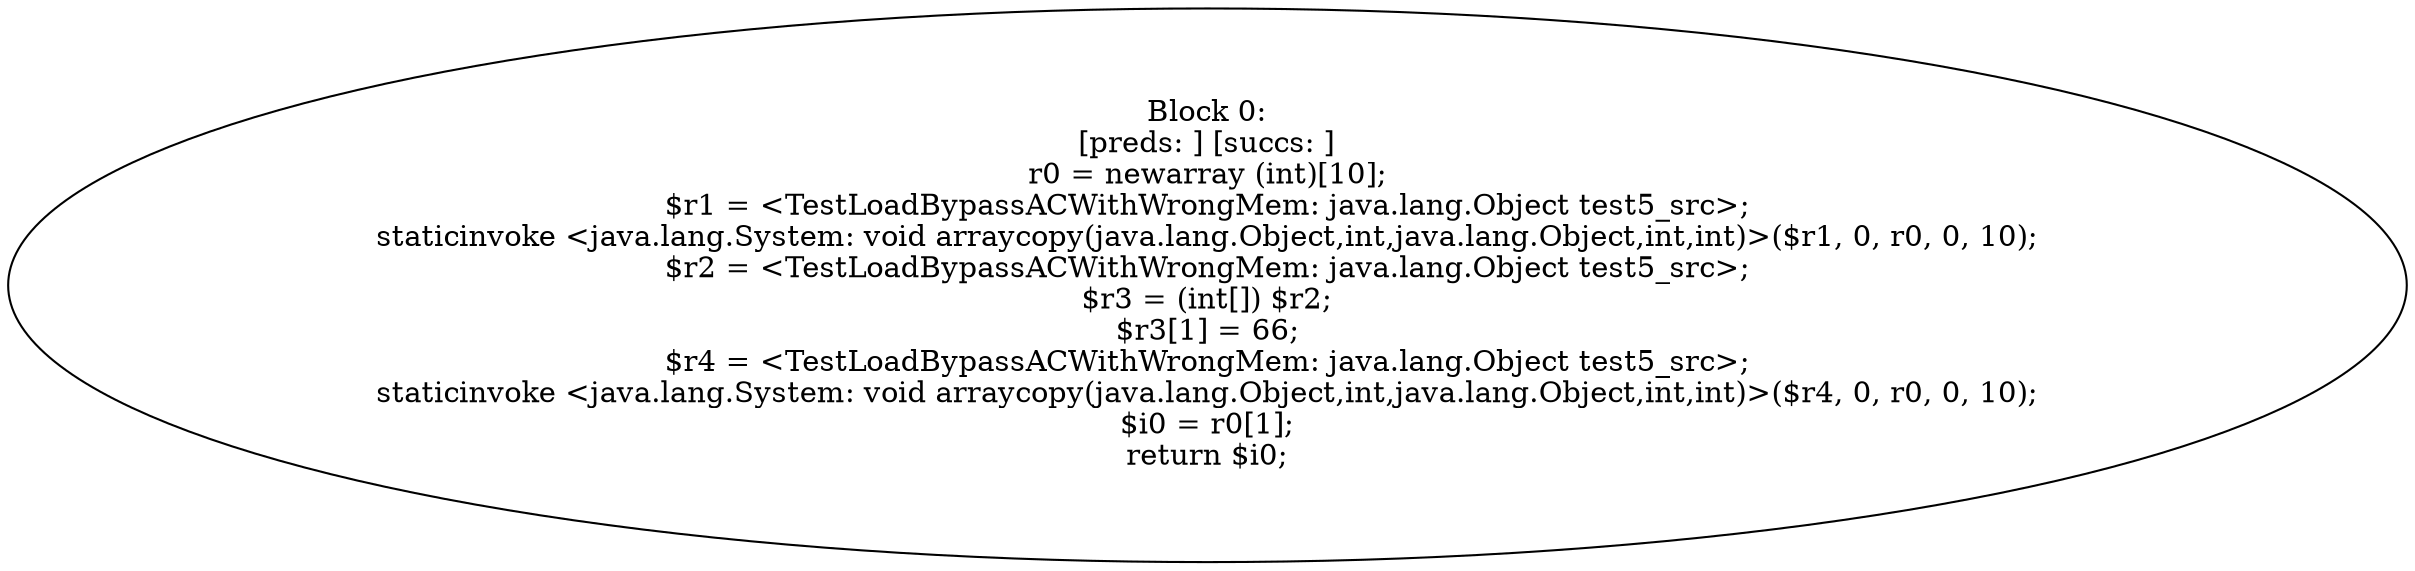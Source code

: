 digraph "unitGraph" {
    "Block 0:
[preds: ] [succs: ]
r0 = newarray (int)[10];
$r1 = <TestLoadBypassACWithWrongMem: java.lang.Object test5_src>;
staticinvoke <java.lang.System: void arraycopy(java.lang.Object,int,java.lang.Object,int,int)>($r1, 0, r0, 0, 10);
$r2 = <TestLoadBypassACWithWrongMem: java.lang.Object test5_src>;
$r3 = (int[]) $r2;
$r3[1] = 66;
$r4 = <TestLoadBypassACWithWrongMem: java.lang.Object test5_src>;
staticinvoke <java.lang.System: void arraycopy(java.lang.Object,int,java.lang.Object,int,int)>($r4, 0, r0, 0, 10);
$i0 = r0[1];
return $i0;
"
}
